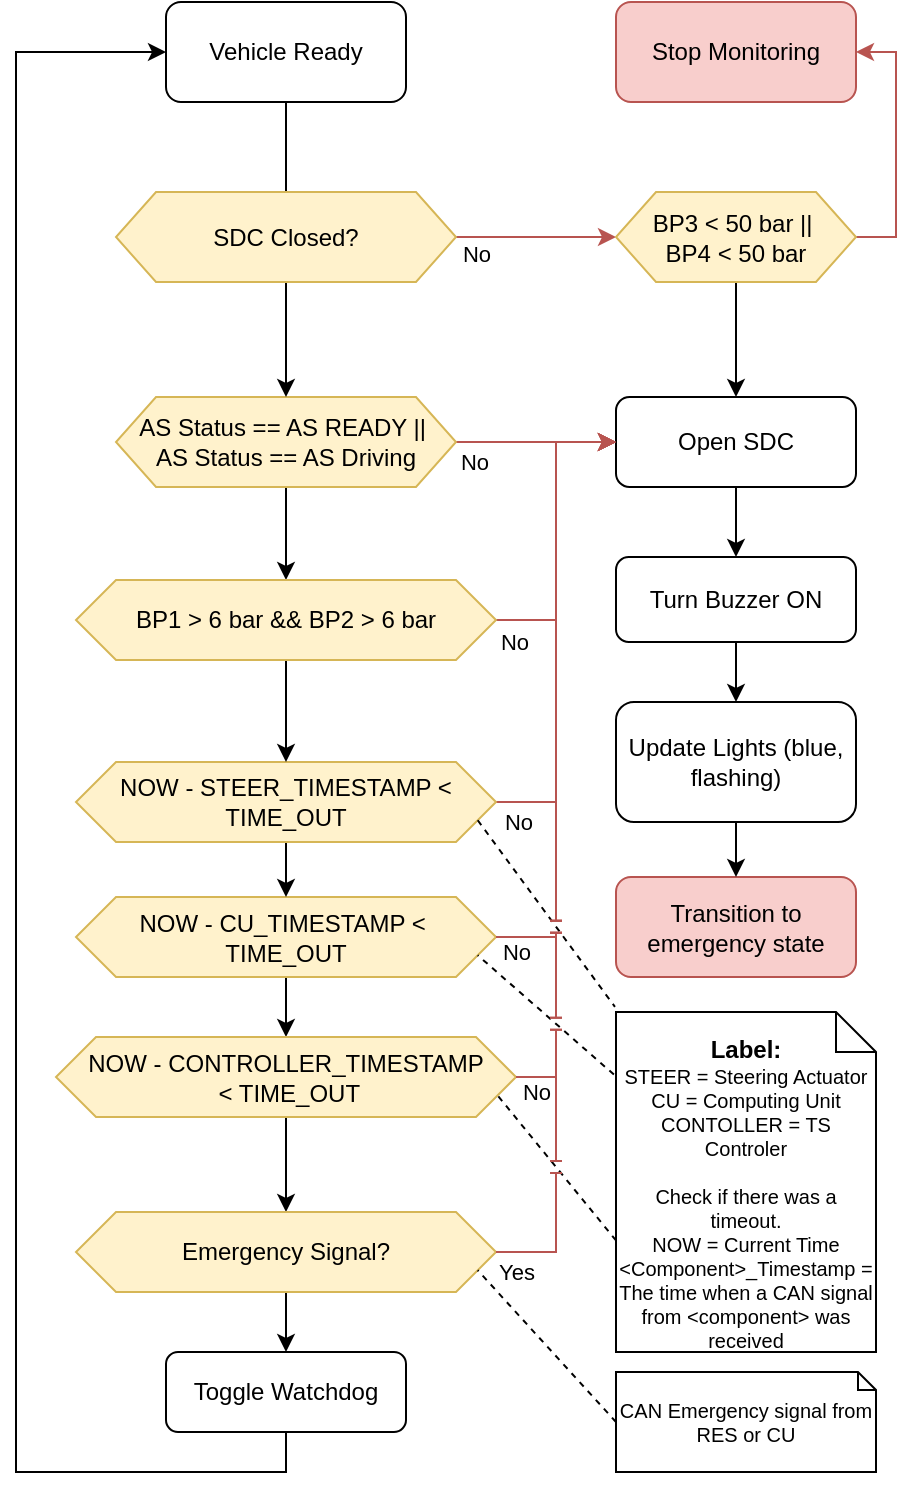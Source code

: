 <mxfile version="24.0.4" type="device">
  <diagram id="C5RBs43oDa-KdzZeNtuy" name="Complete">
    <mxGraphModel dx="1434" dy="-326" grid="1" gridSize="10" guides="1" tooltips="1" connect="1" arrows="1" fold="1" page="1" pageScale="1" pageWidth="827" pageHeight="1169" math="0" shadow="0">
      <root>
        <mxCell id="WIyWlLk6GJQsqaUBKTNV-0" />
        <mxCell id="WIyWlLk6GJQsqaUBKTNV-1" parent="WIyWlLk6GJQsqaUBKTNV-0" />
        <mxCell id="GHtbHk_-lFLC-_fpbAAs-61" style="edgeStyle=orthogonalEdgeStyle;rounded=0;orthogonalLoop=1;jettySize=auto;html=1;" parent="WIyWlLk6GJQsqaUBKTNV-1" source="GHtbHk_-lFLC-_fpbAAs-62" target="GHtbHk_-lFLC-_fpbAAs-64" edge="1">
          <mxGeometry relative="1" as="geometry">
            <mxPoint x="159.33" y="2202.5" as="sourcePoint" />
            <mxPoint x="159.33" y="2242.5" as="targetPoint" />
          </mxGeometry>
        </mxCell>
        <mxCell id="GHtbHk_-lFLC-_fpbAAs-62" value="NOW - CU_TIMESTAMP &amp;lt;&amp;nbsp;&lt;div&gt;TIME_OUT&lt;/div&gt;" style="shape=hexagon;perimeter=hexagonPerimeter2;whiteSpace=wrap;html=1;fixedSize=1;fillColor=#fff2cc;strokeColor=#d6b656;" parent="WIyWlLk6GJQsqaUBKTNV-1" vertex="1">
          <mxGeometry x="120" y="1992.5" width="210" height="40" as="geometry" />
        </mxCell>
        <mxCell id="GHtbHk_-lFLC-_fpbAAs-63" style="edgeStyle=orthogonalEdgeStyle;rounded=0;orthogonalLoop=1;jettySize=auto;html=1;" parent="WIyWlLk6GJQsqaUBKTNV-1" source="GHtbHk_-lFLC-_fpbAAs-64" target="GHtbHk_-lFLC-_fpbAAs-76" edge="1">
          <mxGeometry relative="1" as="geometry" />
        </mxCell>
        <mxCell id="GHtbHk_-lFLC-_fpbAAs-64" value="NOW - CONTROLLER_TIMESTAMP&lt;div&gt;&amp;nbsp;&amp;lt; TIME_OUT&lt;/div&gt;" style="shape=hexagon;perimeter=hexagonPerimeter2;whiteSpace=wrap;html=1;fixedSize=1;fillColor=#fff2cc;strokeColor=#d6b656;" parent="WIyWlLk6GJQsqaUBKTNV-1" vertex="1">
          <mxGeometry x="110" y="2062.5" width="230" height="40" as="geometry" />
        </mxCell>
        <mxCell id="GHtbHk_-lFLC-_fpbAAs-65" value="Transition to emergency state" style="rounded=1;whiteSpace=wrap;html=1;fillColor=#f8cecc;strokeColor=#b85450;" parent="WIyWlLk6GJQsqaUBKTNV-1" vertex="1">
          <mxGeometry x="390" y="1982.5" width="120" height="50" as="geometry" />
        </mxCell>
        <mxCell id="GHtbHk_-lFLC-_fpbAAs-66" style="edgeStyle=orthogonalEdgeStyle;rounded=0;orthogonalLoop=1;jettySize=auto;html=1;entryX=0.5;entryY=0;entryDx=0;entryDy=0;" parent="WIyWlLk6GJQsqaUBKTNV-1" source="GHtbHk_-lFLC-_fpbAAs-68" target="A1pyDdMk8up2wRGtz6jO-1" edge="1">
          <mxGeometry relative="1" as="geometry">
            <mxPoint x="225" y="1824" as="targetPoint" />
          </mxGeometry>
        </mxCell>
        <mxCell id="GHtbHk_-lFLC-_fpbAAs-67" style="edgeStyle=orthogonalEdgeStyle;rounded=0;orthogonalLoop=1;jettySize=auto;html=1;fillColor=#f8cecc;strokeColor=#b85450;exitX=1;exitY=0.5;exitDx=0;exitDy=0;entryX=0;entryY=0.5;entryDx=0;entryDy=0;" parent="WIyWlLk6GJQsqaUBKTNV-1" source="GHtbHk_-lFLC-_fpbAAs-68" target="GHtbHk_-lFLC-_fpbAAs-83" edge="1">
          <mxGeometry relative="1" as="geometry">
            <Array as="points">
              <mxPoint x="330" y="1765" />
              <mxPoint x="330" y="1765" />
            </Array>
          </mxGeometry>
        </mxCell>
        <mxCell id="A1pyDdMk8up2wRGtz6jO-6" value="No" style="edgeLabel;html=1;align=center;verticalAlign=middle;resizable=0;points=[];" parent="GHtbHk_-lFLC-_fpbAAs-67" vertex="1" connectable="0">
          <mxGeometry x="-0.374" y="-1" relative="1" as="geometry">
            <mxPoint x="-16" y="9" as="offset" />
          </mxGeometry>
        </mxCell>
        <mxCell id="GHtbHk_-lFLC-_fpbAAs-68" value="AS Status == AS READY ||&amp;nbsp;&lt;br&gt;&lt;span style=&quot;background-color: initial;&quot;&gt;AS Status == AS Driving&lt;/span&gt;" style="shape=hexagon;perimeter=hexagonPerimeter2;whiteSpace=wrap;html=1;fixedSize=1;fillColor=#fff2cc;strokeColor=#d6b656;" parent="WIyWlLk6GJQsqaUBKTNV-1" vertex="1">
          <mxGeometry x="140" y="1742.5" width="170" height="45" as="geometry" />
        </mxCell>
        <mxCell id="GHtbHk_-lFLC-_fpbAAs-69" style="edgeStyle=orthogonalEdgeStyle;rounded=0;orthogonalLoop=1;jettySize=auto;html=1;exitX=0.5;exitY=1;exitDx=0;exitDy=0;" parent="WIyWlLk6GJQsqaUBKTNV-1" edge="1">
          <mxGeometry relative="1" as="geometry">
            <mxPoint x="225" y="2265" as="sourcePoint" />
            <mxPoint x="225" y="2265" as="targetPoint" />
          </mxGeometry>
        </mxCell>
        <mxCell id="GHtbHk_-lFLC-_fpbAAs-71" style="edgeStyle=orthogonalEdgeStyle;rounded=0;orthogonalLoop=1;jettySize=auto;html=1;jumpStyle=line;fillColor=#f8cecc;strokeColor=#b85450;entryX=0;entryY=0.5;entryDx=0;entryDy=0;" parent="WIyWlLk6GJQsqaUBKTNV-1" source="GHtbHk_-lFLC-_fpbAAs-74" target="GHtbHk_-lFLC-_fpbAAs-83" edge="1">
          <mxGeometry relative="1" as="geometry">
            <mxPoint x="363.05" y="1803.75" as="sourcePoint" />
            <mxPoint x="405" y="1840" as="targetPoint" />
            <Array as="points">
              <mxPoint x="360" y="1945" />
              <mxPoint x="360" y="1765" />
            </Array>
          </mxGeometry>
        </mxCell>
        <mxCell id="A1pyDdMk8up2wRGtz6jO-5" value="No" style="edgeLabel;html=1;align=center;verticalAlign=middle;resizable=0;points=[];" parent="GHtbHk_-lFLC-_fpbAAs-71" vertex="1" connectable="0">
          <mxGeometry x="-0.909" relative="1" as="geometry">
            <mxPoint y="10" as="offset" />
          </mxGeometry>
        </mxCell>
        <mxCell id="GHtbHk_-lFLC-_fpbAAs-73" style="edgeStyle=orthogonalEdgeStyle;rounded=0;orthogonalLoop=1;jettySize=auto;html=1;" parent="WIyWlLk6GJQsqaUBKTNV-1" source="GHtbHk_-lFLC-_fpbAAs-74" target="GHtbHk_-lFLC-_fpbAAs-62" edge="1">
          <mxGeometry relative="1" as="geometry" />
        </mxCell>
        <mxCell id="GHtbHk_-lFLC-_fpbAAs-74" value="NOW - STEER_TIMESTAMP &amp;lt; TIME_OUT" style="shape=hexagon;perimeter=hexagonPerimeter2;whiteSpace=wrap;html=1;fixedSize=1;fillColor=#fff2cc;strokeColor=#d6b656;" parent="WIyWlLk6GJQsqaUBKTNV-1" vertex="1">
          <mxGeometry x="120" y="1925" width="210" height="40" as="geometry" />
        </mxCell>
        <mxCell id="GHtbHk_-lFLC-_fpbAAs-75" style="edgeStyle=orthogonalEdgeStyle;rounded=0;orthogonalLoop=1;jettySize=auto;html=1;" parent="WIyWlLk6GJQsqaUBKTNV-1" source="GHtbHk_-lFLC-_fpbAAs-76" target="GHtbHk_-lFLC-_fpbAAs-89" edge="1">
          <mxGeometry relative="1" as="geometry" />
        </mxCell>
        <mxCell id="GHtbHk_-lFLC-_fpbAAs-76" value="Emergency Signal?" style="shape=hexagon;perimeter=hexagonPerimeter2;whiteSpace=wrap;html=1;fixedSize=1;fillColor=#fff2cc;strokeColor=#d6b656;" parent="WIyWlLk6GJQsqaUBKTNV-1" vertex="1">
          <mxGeometry x="120.0" y="2150" width="210" height="40" as="geometry" />
        </mxCell>
        <mxCell id="GHtbHk_-lFLC-_fpbAAs-77" style="rounded=0;orthogonalLoop=1;jettySize=auto;html=1;entryX=1;entryY=0.75;entryDx=0;entryDy=0;dashed=1;endArrow=none;endFill=0;exitX=0;exitY=0.672;exitDx=0;exitDy=0;exitPerimeter=0;" parent="WIyWlLk6GJQsqaUBKTNV-1" source="GHtbHk_-lFLC-_fpbAAs-79" target="GHtbHk_-lFLC-_fpbAAs-64" edge="1">
          <mxGeometry relative="1" as="geometry">
            <mxPoint x="350" y="2130" as="sourcePoint" />
          </mxGeometry>
        </mxCell>
        <mxCell id="GHtbHk_-lFLC-_fpbAAs-78" style="rounded=0;orthogonalLoop=1;jettySize=auto;html=1;entryX=1;entryY=0.75;entryDx=0;entryDy=0;dashed=1;endArrow=none;endFill=0;exitX=-0.008;exitY=0.184;exitDx=0;exitDy=0;exitPerimeter=0;" parent="WIyWlLk6GJQsqaUBKTNV-1" source="GHtbHk_-lFLC-_fpbAAs-79" target="GHtbHk_-lFLC-_fpbAAs-62" edge="1">
          <mxGeometry relative="1" as="geometry">
            <mxPoint x="330" y="2050" as="sourcePoint" />
          </mxGeometry>
        </mxCell>
        <mxCell id="GHtbHk_-lFLC-_fpbAAs-79" value="&lt;div style=&quot;font-size: 10px;&quot;&gt;&lt;br&gt;&lt;/div&gt;&lt;div style=&quot;font-size: 10px;&quot;&gt;&lt;div&gt;&lt;font style=&quot;font-size: 12px;&quot;&gt;&lt;b&gt;Label:&lt;/b&gt;&lt;/font&gt;&lt;br&gt;&lt;/div&gt;&lt;div&gt;&lt;span style=&quot;background-color: initial;&quot;&gt;STEER = Steering Actuator&lt;/span&gt;&lt;/div&gt;&lt;div&gt;CU = Computing Unit&lt;/div&gt;&lt;div&gt;CONTOLLER = TS Controler&lt;/div&gt;&lt;div&gt;&lt;br&gt;&lt;/div&gt;&lt;/div&gt;&lt;div style=&quot;font-size: 10px;&quot;&gt;Check if there was a timeout.&lt;br&gt;&lt;/div&gt;&lt;div style=&quot;font-size: 10px;&quot;&gt;NOW = Current Time&lt;/div&gt;&lt;div style=&quot;font-size: 10px;&quot;&gt;&amp;lt;Component&amp;gt;_Timestamp = The time when a CAN signal from &amp;lt;component&amp;gt; was received&lt;br style=&quot;font-size: 10px;&quot;&gt;&lt;/div&gt;" style="shape=note;size=20;whiteSpace=wrap;html=1;fontSize=10;" parent="WIyWlLk6GJQsqaUBKTNV-1" vertex="1">
          <mxGeometry x="390" y="2050" width="130" height="170" as="geometry" />
        </mxCell>
        <mxCell id="GHtbHk_-lFLC-_fpbAAs-80" style="edgeStyle=orthogonalEdgeStyle;rounded=0;orthogonalLoop=1;jettySize=auto;html=1;" parent="WIyWlLk6GJQsqaUBKTNV-1" source="GHtbHk_-lFLC-_fpbAAs-81" target="GHtbHk_-lFLC-_fpbAAs-68" edge="1">
          <mxGeometry relative="1" as="geometry" />
        </mxCell>
        <mxCell id="GHtbHk_-lFLC-_fpbAAs-81" value="Vehicle Ready" style="rounded=1;whiteSpace=wrap;html=1;" parent="WIyWlLk6GJQsqaUBKTNV-1" vertex="1">
          <mxGeometry x="165" y="1545" width="120" height="50" as="geometry" />
        </mxCell>
        <mxCell id="GHtbHk_-lFLC-_fpbAAs-82" style="edgeStyle=orthogonalEdgeStyle;rounded=0;orthogonalLoop=1;jettySize=auto;html=1;" parent="WIyWlLk6GJQsqaUBKTNV-1" source="GHtbHk_-lFLC-_fpbAAs-83" target="GHtbHk_-lFLC-_fpbAAs-85" edge="1">
          <mxGeometry relative="1" as="geometry" />
        </mxCell>
        <mxCell id="GHtbHk_-lFLC-_fpbAAs-83" value="Open SDC" style="rounded=1;whiteSpace=wrap;html=1;" parent="WIyWlLk6GJQsqaUBKTNV-1" vertex="1">
          <mxGeometry x="390" y="1742.5" width="120" height="45" as="geometry" />
        </mxCell>
        <mxCell id="GHtbHk_-lFLC-_fpbAAs-84" style="edgeStyle=orthogonalEdgeStyle;rounded=0;orthogonalLoop=1;jettySize=auto;html=1;" parent="WIyWlLk6GJQsqaUBKTNV-1" source="GHtbHk_-lFLC-_fpbAAs-85" target="GHtbHk_-lFLC-_fpbAAs-87" edge="1">
          <mxGeometry relative="1" as="geometry" />
        </mxCell>
        <mxCell id="GHtbHk_-lFLC-_fpbAAs-85" value="Turn Buzzer ON" style="rounded=1;whiteSpace=wrap;html=1;" parent="WIyWlLk6GJQsqaUBKTNV-1" vertex="1">
          <mxGeometry x="390" y="1822.5" width="120" height="42.5" as="geometry" />
        </mxCell>
        <mxCell id="GHtbHk_-lFLC-_fpbAAs-86" style="edgeStyle=orthogonalEdgeStyle;rounded=0;orthogonalLoop=1;jettySize=auto;html=1;" parent="WIyWlLk6GJQsqaUBKTNV-1" source="GHtbHk_-lFLC-_fpbAAs-87" target="GHtbHk_-lFLC-_fpbAAs-65" edge="1">
          <mxGeometry relative="1" as="geometry" />
        </mxCell>
        <mxCell id="GHtbHk_-lFLC-_fpbAAs-87" value="Update Lights (blue, flashing)" style="rounded=1;whiteSpace=wrap;html=1;" parent="WIyWlLk6GJQsqaUBKTNV-1" vertex="1">
          <mxGeometry x="390" y="1895" width="120" height="60" as="geometry" />
        </mxCell>
        <mxCell id="GHtbHk_-lFLC-_fpbAAs-88" style="edgeStyle=orthogonalEdgeStyle;rounded=0;orthogonalLoop=1;jettySize=auto;html=1;entryX=0;entryY=0.5;entryDx=0;entryDy=0;" parent="WIyWlLk6GJQsqaUBKTNV-1" source="GHtbHk_-lFLC-_fpbAAs-89" target="GHtbHk_-lFLC-_fpbAAs-81" edge="1">
          <mxGeometry relative="1" as="geometry">
            <Array as="points">
              <mxPoint x="225" y="2280" />
              <mxPoint x="90" y="2280" />
              <mxPoint x="90" y="1570" />
            </Array>
          </mxGeometry>
        </mxCell>
        <mxCell id="GHtbHk_-lFLC-_fpbAAs-89" value="Toggle Watchdog" style="rounded=1;whiteSpace=wrap;html=1;fontSize=12;glass=0;strokeWidth=1;shadow=0;" parent="WIyWlLk6GJQsqaUBKTNV-1" vertex="1">
          <mxGeometry x="165.0" y="2220" width="120" height="40" as="geometry" />
        </mxCell>
        <mxCell id="GHtbHk_-lFLC-_fpbAAs-95" style="edgeStyle=orthogonalEdgeStyle;rounded=0;orthogonalLoop=1;jettySize=auto;html=1;entryX=0;entryY=0.5;entryDx=0;entryDy=0;fillColor=#f8cecc;strokeColor=#b85450;" parent="WIyWlLk6GJQsqaUBKTNV-1" source="GHtbHk_-lFLC-_fpbAAs-96" target="GHtbHk_-lFLC-_fpbAAs-108" edge="1">
          <mxGeometry relative="1" as="geometry">
            <mxPoint x="390" y="1662.5" as="targetPoint" />
          </mxGeometry>
        </mxCell>
        <mxCell id="A1pyDdMk8up2wRGtz6jO-7" value="No" style="edgeLabel;html=1;align=center;verticalAlign=middle;resizable=0;points=[];" parent="GHtbHk_-lFLC-_fpbAAs-95" vertex="1" connectable="0">
          <mxGeometry x="-0.249" y="-1" relative="1" as="geometry">
            <mxPoint x="-20" y="7" as="offset" />
          </mxGeometry>
        </mxCell>
        <mxCell id="GHtbHk_-lFLC-_fpbAAs-96" value="SDC Closed?" style="shape=hexagon;perimeter=hexagonPerimeter2;whiteSpace=wrap;html=1;fixedSize=1;fillColor=#fff2cc;strokeColor=#d6b656;" parent="WIyWlLk6GJQsqaUBKTNV-1" vertex="1">
          <mxGeometry x="140" y="1640" width="170" height="45" as="geometry" />
        </mxCell>
        <mxCell id="A1pyDdMk8up2wRGtz6jO-3" style="rounded=0;orthogonalLoop=1;jettySize=auto;html=1;entryX=1;entryY=0.75;entryDx=0;entryDy=0;dashed=1;endArrow=none;endFill=0;exitX=0;exitY=0.5;exitDx=0;exitDy=0;exitPerimeter=0;" parent="WIyWlLk6GJQsqaUBKTNV-1" source="GHtbHk_-lFLC-_fpbAAs-103" target="GHtbHk_-lFLC-_fpbAAs-76" edge="1">
          <mxGeometry relative="1" as="geometry" />
        </mxCell>
        <mxCell id="GHtbHk_-lFLC-_fpbAAs-103" value="&lt;div style=&quot;font-size: 10px;&quot;&gt;CAN Emergency signal from RES or CU&lt;/div&gt;" style="shape=note;size=9;whiteSpace=wrap;html=1;fontSize=10;" parent="WIyWlLk6GJQsqaUBKTNV-1" vertex="1">
          <mxGeometry x="390" y="2230" width="130" height="50" as="geometry" />
        </mxCell>
        <mxCell id="GHtbHk_-lFLC-_fpbAAs-106" style="rounded=0;orthogonalLoop=1;jettySize=auto;html=1;exitX=1;exitY=0.75;exitDx=0;exitDy=0;entryX=-0.004;entryY=-0.015;entryDx=0;entryDy=0;entryPerimeter=0;dashed=1;endArrow=none;endFill=0;" parent="WIyWlLk6GJQsqaUBKTNV-1" source="GHtbHk_-lFLC-_fpbAAs-74" target="GHtbHk_-lFLC-_fpbAAs-79" edge="1">
          <mxGeometry relative="1" as="geometry" />
        </mxCell>
        <mxCell id="GHtbHk_-lFLC-_fpbAAs-110" style="edgeStyle=orthogonalEdgeStyle;rounded=0;orthogonalLoop=1;jettySize=auto;html=1;entryX=1;entryY=0.5;entryDx=0;entryDy=0;fillColor=#f8cecc;strokeColor=#b85450;exitX=1;exitY=0.5;exitDx=0;exitDy=0;" parent="WIyWlLk6GJQsqaUBKTNV-1" source="GHtbHk_-lFLC-_fpbAAs-108" target="GHtbHk_-lFLC-_fpbAAs-109" edge="1">
          <mxGeometry relative="1" as="geometry" />
        </mxCell>
        <mxCell id="GHtbHk_-lFLC-_fpbAAs-113" style="edgeStyle=orthogonalEdgeStyle;rounded=0;orthogonalLoop=1;jettySize=auto;html=1;entryX=0.5;entryY=0;entryDx=0;entryDy=0;" parent="WIyWlLk6GJQsqaUBKTNV-1" source="GHtbHk_-lFLC-_fpbAAs-108" target="GHtbHk_-lFLC-_fpbAAs-83" edge="1">
          <mxGeometry relative="1" as="geometry" />
        </mxCell>
        <mxCell id="GHtbHk_-lFLC-_fpbAAs-108" value="BP3 &amp;lt; 50 bar ||&amp;nbsp;&lt;div&gt;BP4 &amp;lt; 50 bar&lt;/div&gt;" style="shape=hexagon;perimeter=hexagonPerimeter2;whiteSpace=wrap;html=1;fixedSize=1;fillColor=#fff2cc;strokeColor=#d6b656;" parent="WIyWlLk6GJQsqaUBKTNV-1" vertex="1">
          <mxGeometry x="390" y="1640" width="120" height="45" as="geometry" />
        </mxCell>
        <mxCell id="GHtbHk_-lFLC-_fpbAAs-109" value="Stop Monitoring" style="rounded=1;whiteSpace=wrap;html=1;fillColor=#f8cecc;strokeColor=#b85450;" parent="WIyWlLk6GJQsqaUBKTNV-1" vertex="1">
          <mxGeometry x="390" y="1545" width="120" height="50" as="geometry" />
        </mxCell>
        <mxCell id="A1pyDdMk8up2wRGtz6jO-2" style="edgeStyle=orthogonalEdgeStyle;rounded=0;orthogonalLoop=1;jettySize=auto;html=1;entryX=0;entryY=0.5;entryDx=0;entryDy=0;fillColor=#f8cecc;strokeColor=#b85450;" parent="WIyWlLk6GJQsqaUBKTNV-1" source="A1pyDdMk8up2wRGtz6jO-1" target="GHtbHk_-lFLC-_fpbAAs-83" edge="1">
          <mxGeometry relative="1" as="geometry" />
        </mxCell>
        <mxCell id="A1pyDdMk8up2wRGtz6jO-4" value="No" style="edgeLabel;html=1;align=center;verticalAlign=middle;resizable=0;points=[];" parent="A1pyDdMk8up2wRGtz6jO-2" vertex="1" connectable="0">
          <mxGeometry x="-0.88" y="-1" relative="1" as="geometry">
            <mxPoint y="10" as="offset" />
          </mxGeometry>
        </mxCell>
        <mxCell id="PdksBVGcvtITfAz_eM2A-0" style="edgeStyle=orthogonalEdgeStyle;rounded=0;orthogonalLoop=1;jettySize=auto;html=1;entryX=0.5;entryY=0;entryDx=0;entryDy=0;" parent="WIyWlLk6GJQsqaUBKTNV-1" source="A1pyDdMk8up2wRGtz6jO-1" target="GHtbHk_-lFLC-_fpbAAs-74" edge="1">
          <mxGeometry relative="1" as="geometry" />
        </mxCell>
        <mxCell id="A1pyDdMk8up2wRGtz6jO-1" value="BP1 &amp;gt; 6 bar &amp;amp;&amp;amp; BP2 &amp;gt; 6 bar" style="shape=hexagon;perimeter=hexagonPerimeter2;whiteSpace=wrap;html=1;fixedSize=1;fillColor=#fff2cc;strokeColor=#d6b656;" parent="WIyWlLk6GJQsqaUBKTNV-1" vertex="1">
          <mxGeometry x="120" y="1834" width="210" height="40" as="geometry" />
        </mxCell>
        <mxCell id="GHtbHk_-lFLC-_fpbAAs-90" style="edgeStyle=orthogonalEdgeStyle;rounded=0;orthogonalLoop=1;jettySize=auto;html=1;jumpStyle=line;fillColor=#f8cecc;strokeColor=#b85450;entryX=0;entryY=0.5;entryDx=0;entryDy=0;" parent="WIyWlLk6GJQsqaUBKTNV-1" source="GHtbHk_-lFLC-_fpbAAs-62" target="GHtbHk_-lFLC-_fpbAAs-83" edge="1">
          <mxGeometry relative="1" as="geometry">
            <mxPoint x="363.0" y="1885.05" as="sourcePoint" />
            <mxPoint x="405" y="1840" as="targetPoint" />
            <Array as="points">
              <mxPoint x="360" y="2013" />
              <mxPoint x="360" y="1765" />
            </Array>
          </mxGeometry>
        </mxCell>
        <mxCell id="A1pyDdMk8up2wRGtz6jO-8" value="No" style="edgeLabel;html=1;align=center;verticalAlign=middle;resizable=0;points=[];" parent="GHtbHk_-lFLC-_fpbAAs-90" vertex="1" connectable="0">
          <mxGeometry x="-0.904" y="1" relative="1" as="geometry">
            <mxPoint x="-5" y="8" as="offset" />
          </mxGeometry>
        </mxCell>
        <mxCell id="GHtbHk_-lFLC-_fpbAAs-92" style="edgeStyle=orthogonalEdgeStyle;rounded=0;orthogonalLoop=1;jettySize=auto;html=1;fillColor=#f8cecc;strokeColor=#b85450;jumpStyle=line;entryX=0;entryY=0.5;entryDx=0;entryDy=0;" parent="WIyWlLk6GJQsqaUBKTNV-1" source="GHtbHk_-lFLC-_fpbAAs-64" target="GHtbHk_-lFLC-_fpbAAs-83" edge="1">
          <mxGeometry relative="1" as="geometry">
            <mxPoint x="363.0" y="1960.05" as="sourcePoint" />
            <mxPoint x="405" y="1840" as="targetPoint" />
            <Array as="points">
              <mxPoint x="360" y="2083" />
              <mxPoint x="360" y="1765" />
            </Array>
          </mxGeometry>
        </mxCell>
        <mxCell id="A1pyDdMk8up2wRGtz6jO-9" value="No" style="edgeLabel;html=1;align=center;verticalAlign=middle;resizable=0;points=[];" parent="GHtbHk_-lFLC-_fpbAAs-92" vertex="1" connectable="0">
          <mxGeometry x="-0.96" y="-1" relative="1" as="geometry">
            <mxPoint x="2" y="6" as="offset" />
          </mxGeometry>
        </mxCell>
        <mxCell id="GHtbHk_-lFLC-_fpbAAs-104" style="edgeStyle=orthogonalEdgeStyle;rounded=0;orthogonalLoop=1;jettySize=auto;html=1;jumpStyle=line;fillColor=#f8cecc;strokeColor=#b85450;entryX=0;entryY=0.5;entryDx=0;entryDy=0;exitX=1;exitY=0.5;exitDx=0;exitDy=0;" parent="WIyWlLk6GJQsqaUBKTNV-1" source="GHtbHk_-lFLC-_fpbAAs-76" target="GHtbHk_-lFLC-_fpbAAs-83" edge="1">
          <mxGeometry relative="1" as="geometry">
            <mxPoint x="405" y="1840" as="targetPoint" />
            <Array as="points">
              <mxPoint x="360" y="2170" />
              <mxPoint x="360" y="1765" />
            </Array>
          </mxGeometry>
        </mxCell>
        <mxCell id="A1pyDdMk8up2wRGtz6jO-10" value="Yes" style="edgeLabel;html=1;align=center;verticalAlign=middle;resizable=0;points=[];" parent="GHtbHk_-lFLC-_fpbAAs-104" vertex="1" connectable="0">
          <mxGeometry x="-0.957" y="-2" relative="1" as="geometry">
            <mxPoint y="8" as="offset" />
          </mxGeometry>
        </mxCell>
      </root>
    </mxGraphModel>
  </diagram>
</mxfile>
